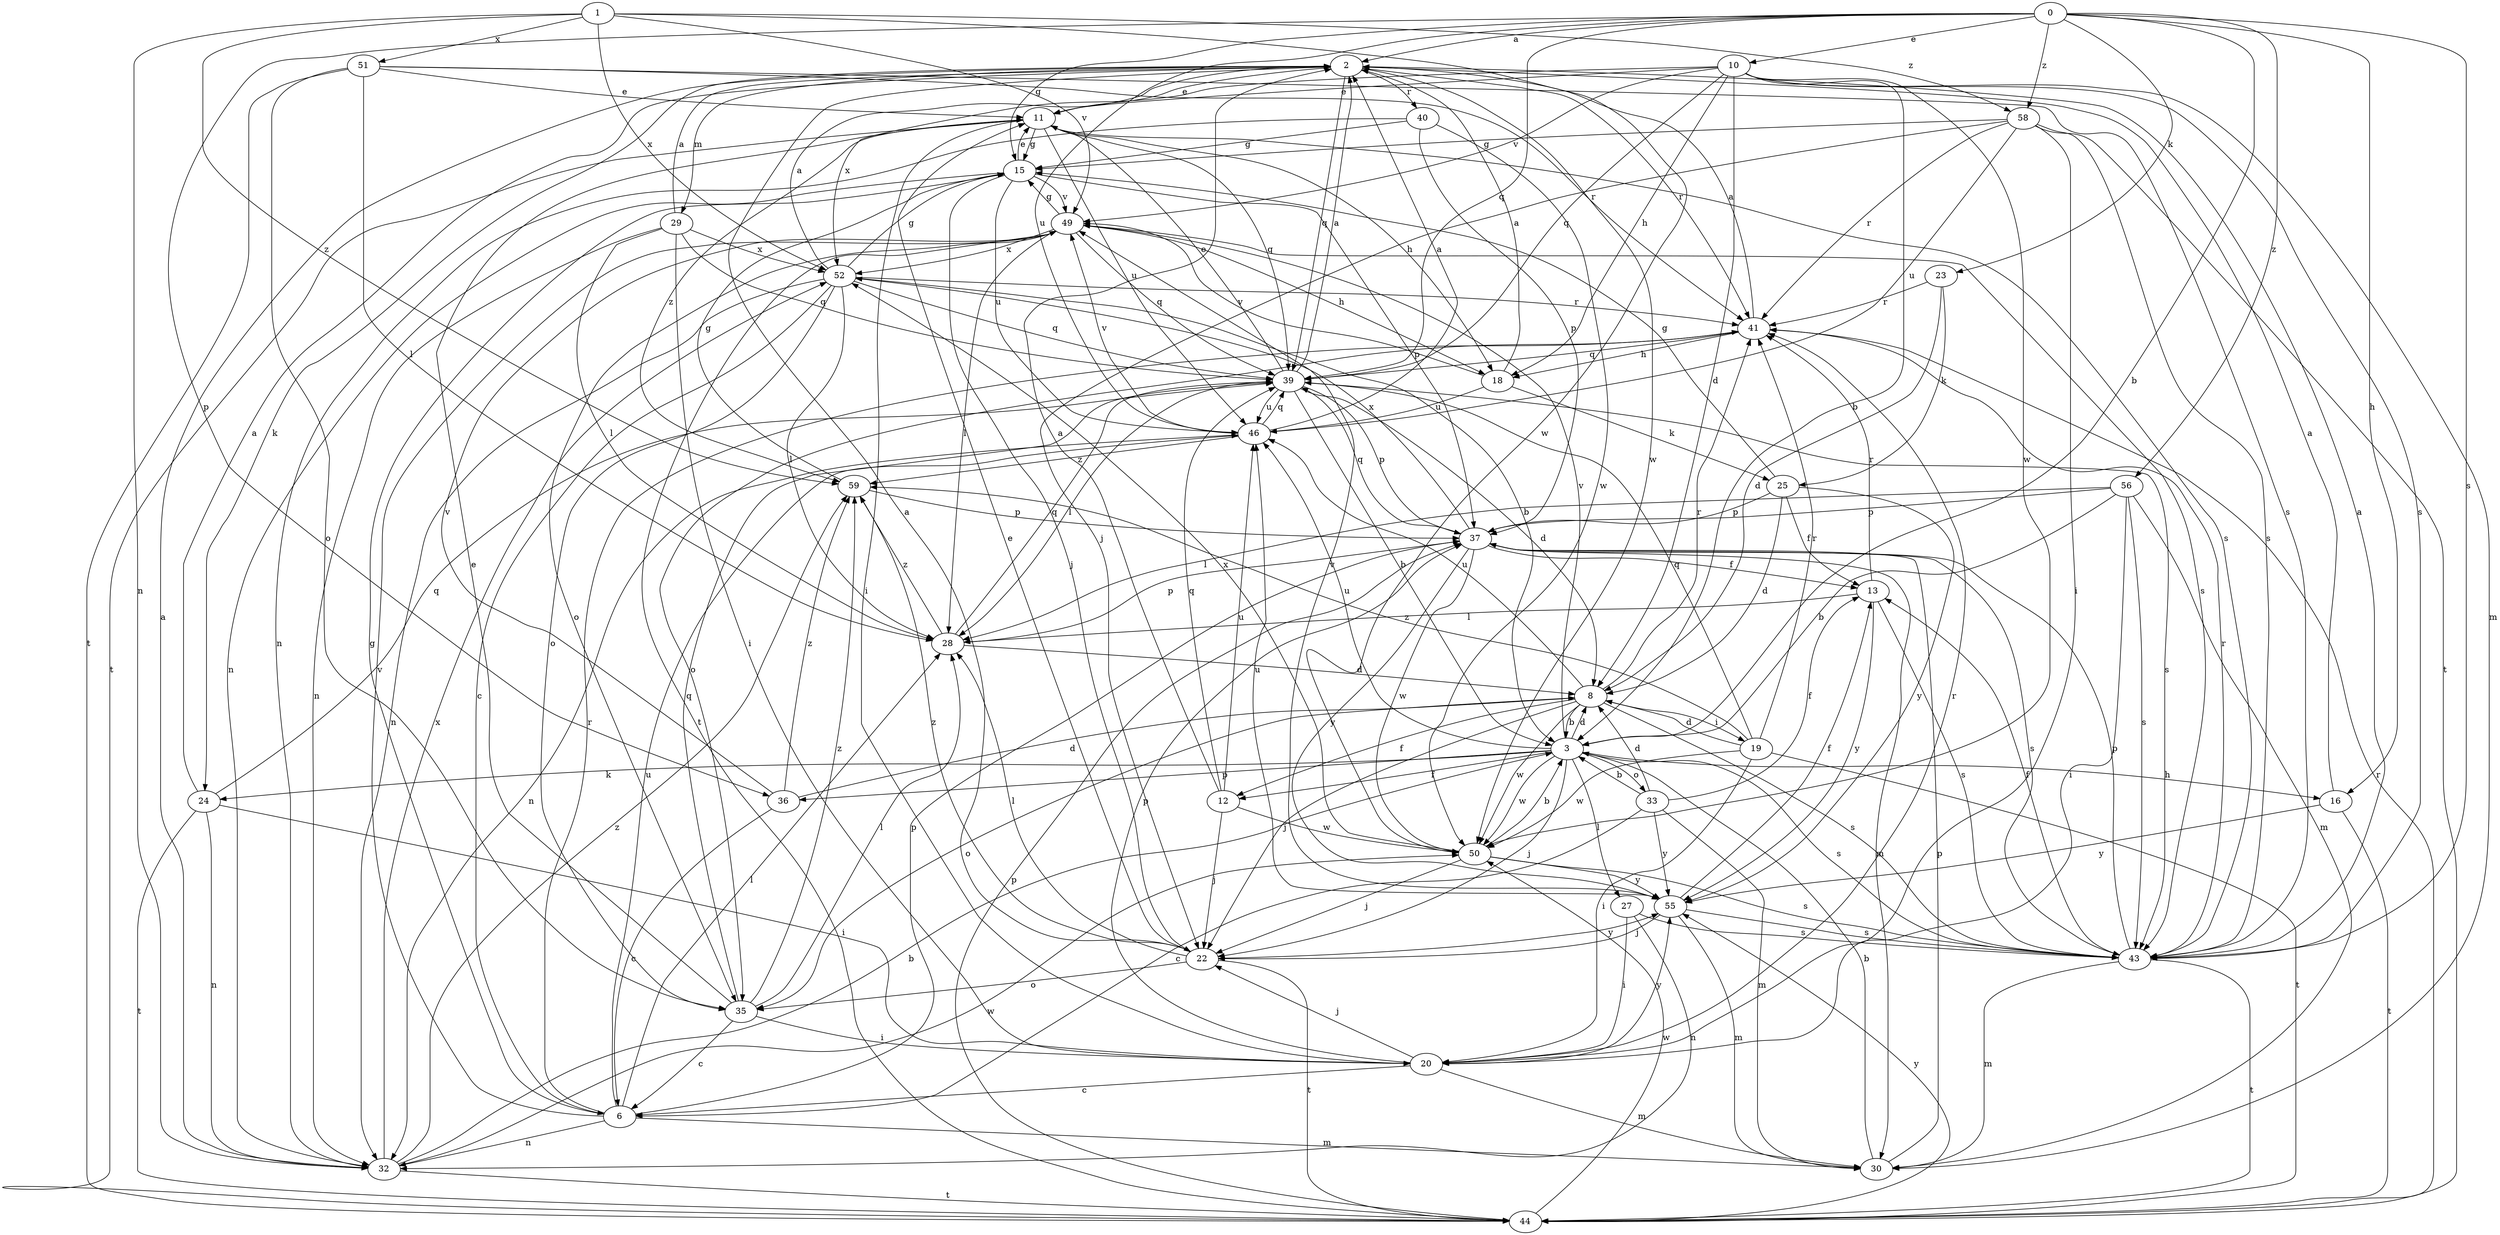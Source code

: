 strict digraph  {
0;
1;
2;
3;
6;
8;
10;
11;
12;
13;
15;
16;
18;
19;
20;
22;
23;
24;
25;
27;
28;
29;
30;
32;
33;
35;
36;
37;
39;
40;
41;
43;
44;
46;
49;
50;
51;
52;
55;
56;
58;
59;
0 -> 2  [label=a];
0 -> 3  [label=b];
0 -> 10  [label=e];
0 -> 15  [label=g];
0 -> 16  [label=h];
0 -> 23  [label=k];
0 -> 36  [label=p];
0 -> 39  [label=q];
0 -> 43  [label=s];
0 -> 46  [label=u];
0 -> 56  [label=z];
0 -> 58  [label=z];
1 -> 32  [label=n];
1 -> 49  [label=v];
1 -> 50  [label=w];
1 -> 51  [label=x];
1 -> 52  [label=x];
1 -> 58  [label=z];
1 -> 59  [label=z];
2 -> 11  [label=e];
2 -> 24  [label=k];
2 -> 29  [label=m];
2 -> 39  [label=q];
2 -> 40  [label=r];
2 -> 41  [label=r];
2 -> 50  [label=w];
3 -> 8  [label=d];
3 -> 12  [label=f];
3 -> 16  [label=h];
3 -> 22  [label=j];
3 -> 24  [label=k];
3 -> 27  [label=l];
3 -> 33  [label=o];
3 -> 36  [label=p];
3 -> 43  [label=s];
3 -> 46  [label=u];
3 -> 49  [label=v];
3 -> 50  [label=w];
6 -> 15  [label=g];
6 -> 28  [label=l];
6 -> 30  [label=m];
6 -> 32  [label=n];
6 -> 37  [label=p];
6 -> 41  [label=r];
6 -> 46  [label=u];
6 -> 49  [label=v];
8 -> 3  [label=b];
8 -> 12  [label=f];
8 -> 19  [label=i];
8 -> 22  [label=j];
8 -> 35  [label=o];
8 -> 41  [label=r];
8 -> 43  [label=s];
8 -> 46  [label=u];
8 -> 50  [label=w];
10 -> 3  [label=b];
10 -> 8  [label=d];
10 -> 11  [label=e];
10 -> 18  [label=h];
10 -> 30  [label=m];
10 -> 39  [label=q];
10 -> 43  [label=s];
10 -> 49  [label=v];
10 -> 50  [label=w];
10 -> 52  [label=x];
11 -> 15  [label=g];
11 -> 18  [label=h];
11 -> 20  [label=i];
11 -> 39  [label=q];
11 -> 43  [label=s];
11 -> 44  [label=t];
11 -> 46  [label=u];
11 -> 59  [label=z];
12 -> 2  [label=a];
12 -> 22  [label=j];
12 -> 39  [label=q];
12 -> 46  [label=u];
12 -> 50  [label=w];
13 -> 28  [label=l];
13 -> 41  [label=r];
13 -> 43  [label=s];
13 -> 55  [label=y];
15 -> 11  [label=e];
15 -> 22  [label=j];
15 -> 32  [label=n];
15 -> 37  [label=p];
15 -> 46  [label=u];
15 -> 49  [label=v];
16 -> 2  [label=a];
16 -> 44  [label=t];
16 -> 55  [label=y];
18 -> 2  [label=a];
18 -> 25  [label=k];
18 -> 46  [label=u];
18 -> 49  [label=v];
19 -> 8  [label=d];
19 -> 20  [label=i];
19 -> 39  [label=q];
19 -> 41  [label=r];
19 -> 44  [label=t];
19 -> 50  [label=w];
19 -> 59  [label=z];
20 -> 6  [label=c];
20 -> 22  [label=j];
20 -> 30  [label=m];
20 -> 37  [label=p];
20 -> 41  [label=r];
20 -> 55  [label=y];
22 -> 2  [label=a];
22 -> 11  [label=e];
22 -> 28  [label=l];
22 -> 35  [label=o];
22 -> 44  [label=t];
22 -> 55  [label=y];
22 -> 59  [label=z];
23 -> 8  [label=d];
23 -> 25  [label=k];
23 -> 41  [label=r];
24 -> 2  [label=a];
24 -> 20  [label=i];
24 -> 32  [label=n];
24 -> 39  [label=q];
24 -> 44  [label=t];
25 -> 8  [label=d];
25 -> 13  [label=f];
25 -> 15  [label=g];
25 -> 37  [label=p];
25 -> 55  [label=y];
27 -> 20  [label=i];
27 -> 32  [label=n];
27 -> 43  [label=s];
28 -> 8  [label=d];
28 -> 37  [label=p];
28 -> 39  [label=q];
28 -> 59  [label=z];
29 -> 2  [label=a];
29 -> 20  [label=i];
29 -> 28  [label=l];
29 -> 32  [label=n];
29 -> 39  [label=q];
29 -> 52  [label=x];
30 -> 3  [label=b];
30 -> 37  [label=p];
32 -> 2  [label=a];
32 -> 3  [label=b];
32 -> 44  [label=t];
32 -> 50  [label=w];
32 -> 52  [label=x];
32 -> 59  [label=z];
33 -> 3  [label=b];
33 -> 6  [label=c];
33 -> 8  [label=d];
33 -> 13  [label=f];
33 -> 30  [label=m];
33 -> 55  [label=y];
35 -> 6  [label=c];
35 -> 11  [label=e];
35 -> 20  [label=i];
35 -> 28  [label=l];
35 -> 39  [label=q];
35 -> 59  [label=z];
36 -> 6  [label=c];
36 -> 8  [label=d];
36 -> 49  [label=v];
36 -> 59  [label=z];
37 -> 13  [label=f];
37 -> 30  [label=m];
37 -> 39  [label=q];
37 -> 43  [label=s];
37 -> 50  [label=w];
37 -> 52  [label=x];
37 -> 55  [label=y];
39 -> 2  [label=a];
39 -> 3  [label=b];
39 -> 8  [label=d];
39 -> 11  [label=e];
39 -> 28  [label=l];
39 -> 37  [label=p];
39 -> 43  [label=s];
39 -> 46  [label=u];
40 -> 15  [label=g];
40 -> 32  [label=n];
40 -> 37  [label=p];
40 -> 50  [label=w];
41 -> 2  [label=a];
41 -> 18  [label=h];
41 -> 35  [label=o];
41 -> 39  [label=q];
43 -> 2  [label=a];
43 -> 13  [label=f];
43 -> 30  [label=m];
43 -> 37  [label=p];
43 -> 41  [label=r];
43 -> 44  [label=t];
44 -> 37  [label=p];
44 -> 41  [label=r];
44 -> 50  [label=w];
44 -> 55  [label=y];
46 -> 2  [label=a];
46 -> 32  [label=n];
46 -> 39  [label=q];
46 -> 49  [label=v];
46 -> 59  [label=z];
49 -> 15  [label=g];
49 -> 18  [label=h];
49 -> 28  [label=l];
49 -> 35  [label=o];
49 -> 39  [label=q];
49 -> 43  [label=s];
49 -> 44  [label=t];
49 -> 52  [label=x];
50 -> 3  [label=b];
50 -> 22  [label=j];
50 -> 43  [label=s];
50 -> 52  [label=x];
50 -> 55  [label=y];
51 -> 11  [label=e];
51 -> 28  [label=l];
51 -> 35  [label=o];
51 -> 41  [label=r];
51 -> 43  [label=s];
51 -> 44  [label=t];
52 -> 2  [label=a];
52 -> 3  [label=b];
52 -> 6  [label=c];
52 -> 15  [label=g];
52 -> 28  [label=l];
52 -> 32  [label=n];
52 -> 35  [label=o];
52 -> 39  [label=q];
52 -> 41  [label=r];
55 -> 13  [label=f];
55 -> 22  [label=j];
55 -> 30  [label=m];
55 -> 43  [label=s];
55 -> 46  [label=u];
55 -> 49  [label=v];
56 -> 3  [label=b];
56 -> 20  [label=i];
56 -> 28  [label=l];
56 -> 30  [label=m];
56 -> 37  [label=p];
56 -> 43  [label=s];
58 -> 15  [label=g];
58 -> 20  [label=i];
58 -> 22  [label=j];
58 -> 41  [label=r];
58 -> 43  [label=s];
58 -> 44  [label=t];
58 -> 46  [label=u];
59 -> 15  [label=g];
59 -> 37  [label=p];
}
